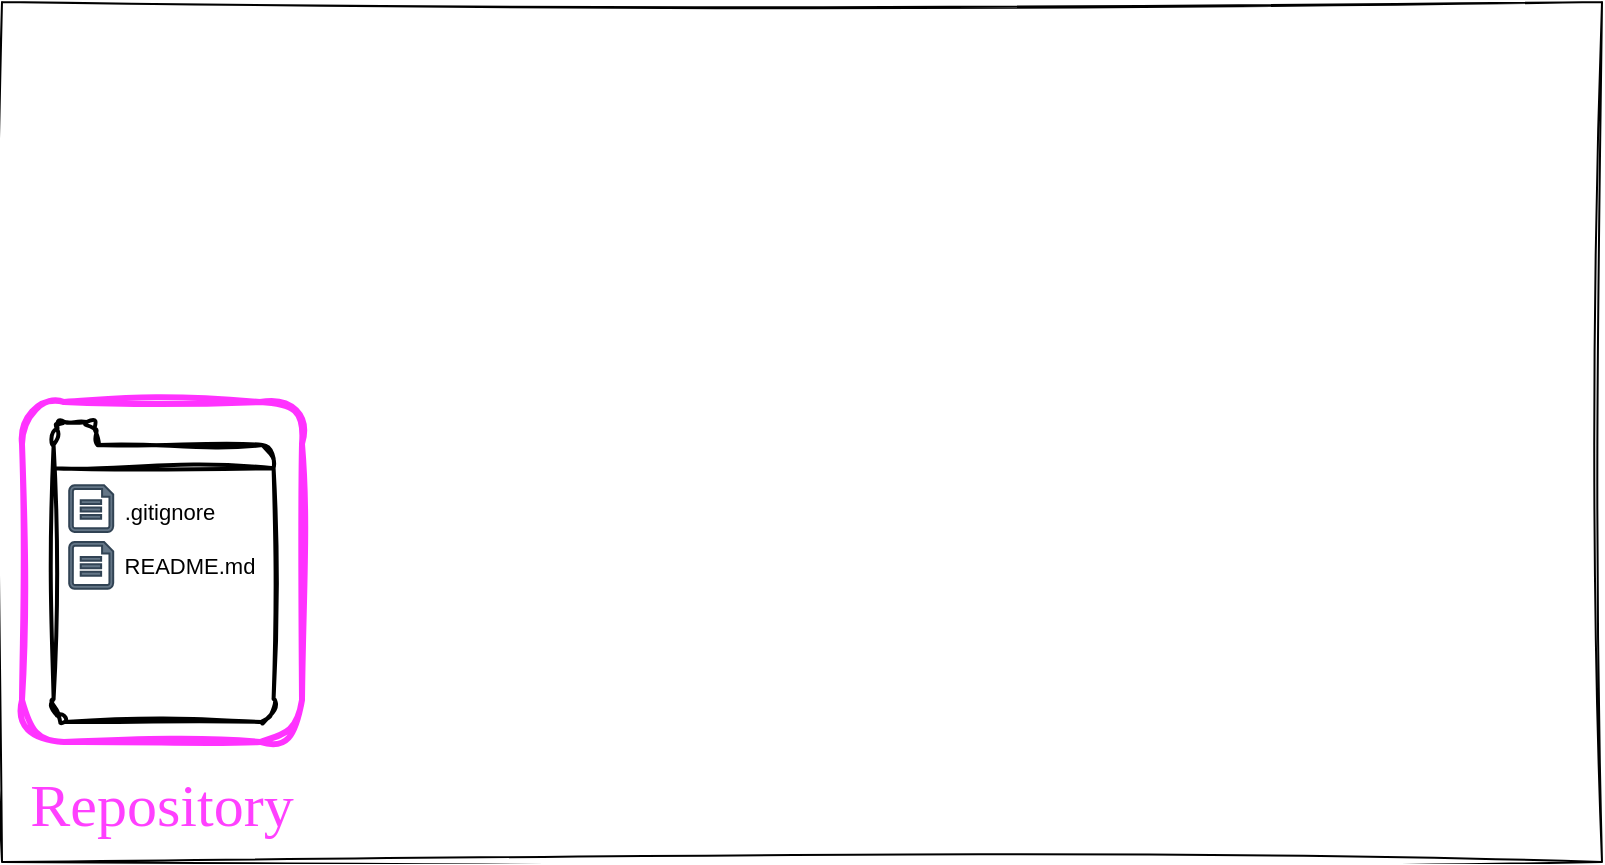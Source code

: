<mxfile version="24.7.17">
  <diagram name="Page-1" id="yMOp3txGU8GjzoFIvgic">
    <mxGraphModel dx="1434" dy="822" grid="1" gridSize="10" guides="1" tooltips="1" connect="1" arrows="1" fold="1" page="1" pageScale="1" pageWidth="827" pageHeight="1169" math="0" shadow="0">
      <root>
        <mxCell id="0" />
        <object label="Step 9: commit message" id="ukLrMctXmGFwFIPji665-105">
          <mxCell parent="0" visible="0" />
        </object>
        <mxCell id="ukLrMctXmGFwFIPji665-157" value="&lt;div&gt;commit&lt;/div&gt;" style="ellipse;whiteSpace=wrap;html=1;fillColor=#d5e8d4;strokeColor=#82b366;strokeWidth=3;sketch=1;curveFitting=1;jiggle=2;" parent="ukLrMctXmGFwFIPji665-105" vertex="1">
          <mxGeometry x="675" y="160" width="50" height="50" as="geometry" />
        </mxCell>
        <mxCell id="ukLrMctXmGFwFIPji665-158" value="Diagramme überarbeiten" style="shape=callout;whiteSpace=wrap;html=1;perimeter=calloutPerimeter;fontFamily=Helvetica;fontSize=11;fontColor=default;labelBackgroundColor=default;position2=0.5;base=20;sketch=1;curveFitting=1;jiggle=2;" parent="ukLrMctXmGFwFIPji665-105" vertex="1">
          <mxGeometry x="640" y="90" width="128" height="60" as="geometry" />
        </mxCell>
        <mxCell id="ukLrMctXmGFwFIPji665-159" style="edgeStyle=orthogonalEdgeStyle;shape=connector;rounded=0;sketch=1;jiggle=2;curveFitting=1;orthogonalLoop=1;jettySize=auto;html=1;entryX=0;entryY=0.5;entryDx=0;entryDy=0;strokeColor=default;strokeWidth=2;align=center;verticalAlign=middle;fontFamily=Helvetica;fontSize=11;fontColor=default;labelBackgroundColor=default;startArrow=none;startFill=0;endArrow=classicThin;endFill=1;" parent="ukLrMctXmGFwFIPji665-105" edge="1">
          <mxGeometry relative="1" as="geometry">
            <mxPoint x="525" y="185" as="sourcePoint" />
            <mxPoint x="675" y="185" as="targetPoint" />
          </mxGeometry>
        </mxCell>
        <object label="Step 8: edit plots" id="ukLrMctXmGFwFIPji665-106">
          <mxCell parent="0" visible="0" />
        </object>
        <mxCell id="ukLrMctXmGFwFIPji665-148" value="" style="html=1;verticalLabelPosition=bottom;align=center;labelBackgroundColor=#ffffff;verticalAlign=top;strokeWidth=2;shadow=0;dashed=0;shape=mxgraph.ios7.icons.folder;fontFamily=Helvetica;fontSize=11;sketch=1;curveFitting=1;jiggle=2;" parent="ukLrMctXmGFwFIPji665-106" vertex="1">
          <mxGeometry x="645" y="230" width="110" height="150" as="geometry" />
        </mxCell>
        <mxCell id="ukLrMctXmGFwFIPji665-149" value=".gitignore" style="text;html=1;align=center;verticalAlign=middle;whiteSpace=wrap;rounded=0;fontFamily=Helvetica;fontSize=11;fontColor=default;labelBackgroundColor=default;" parent="ukLrMctXmGFwFIPji665-106" vertex="1">
          <mxGeometry x="672.8" y="260" width="60" height="30" as="geometry" />
        </mxCell>
        <mxCell id="ukLrMctXmGFwFIPji665-150" value="&lt;div&gt;README.md&lt;/div&gt;" style="text;html=1;align=center;verticalAlign=middle;whiteSpace=wrap;rounded=0;fontFamily=Helvetica;fontSize=11;fontColor=default;labelBackgroundColor=default;" parent="ukLrMctXmGFwFIPji665-106" vertex="1">
          <mxGeometry x="683" y="286.7" width="60" height="30" as="geometry" />
        </mxCell>
        <mxCell id="ukLrMctXmGFwFIPji665-151" value="" style="sketch=0;aspect=fixed;pointerEvents=1;shadow=0;dashed=0;html=1;strokeColor=#314354;labelPosition=center;verticalLabelPosition=bottom;verticalAlign=top;align=center;fillColor=#647687;shape=mxgraph.azure.file;fontFamily=Helvetica;fontSize=11;fontColor=#ffffff;labelBackgroundColor=default;" parent="ukLrMctXmGFwFIPji665-106" vertex="1">
          <mxGeometry x="652.8" y="261.59" width="22" height="23.41" as="geometry" />
        </mxCell>
        <mxCell id="ukLrMctXmGFwFIPji665-152" value="" style="sketch=0;aspect=fixed;pointerEvents=1;shadow=0;dashed=0;html=1;strokeColor=#314354;labelPosition=center;verticalLabelPosition=bottom;verticalAlign=top;align=center;fillColor=#647687;shape=mxgraph.azure.file;fontFamily=Helvetica;fontSize=11;fontColor=#ffffff;labelBackgroundColor=default;" parent="ukLrMctXmGFwFIPji665-106" vertex="1">
          <mxGeometry x="652.8" y="290" width="22" height="23.4" as="geometry" />
        </mxCell>
        <mxCell id="ukLrMctXmGFwFIPji665-153" value="" style="sketch=0;aspect=fixed;pointerEvents=1;shadow=0;dashed=0;html=1;strokeColor=#314354;labelPosition=center;verticalLabelPosition=bottom;verticalAlign=top;align=center;fillColor=#647687;shape=mxgraph.azure.file;fontFamily=Helvetica;fontSize=11;fontColor=#ffffff;labelBackgroundColor=default;" parent="ukLrMctXmGFwFIPji665-106" vertex="1">
          <mxGeometry x="652.8" y="317.4" width="22" height="23.4" as="geometry" />
        </mxCell>
        <mxCell id="ukLrMctXmGFwFIPji665-154" value="&lt;div&gt;daten.csv&lt;/div&gt;" style="text;html=1;align=center;verticalAlign=middle;whiteSpace=wrap;rounded=0;fontFamily=Helvetica;fontSize=11;fontColor=default;labelBackgroundColor=default;" parent="ukLrMctXmGFwFIPji665-106" vertex="1">
          <mxGeometry x="674.8" y="311.5" width="60" height="33.3" as="geometry" />
        </mxCell>
        <mxCell id="ukLrMctXmGFwFIPji665-155" value="" style="sketch=0;aspect=fixed;pointerEvents=1;shadow=0;dashed=0;html=1;strokeColor=#314354;labelPosition=center;verticalLabelPosition=bottom;verticalAlign=top;align=center;fillColor=#647687;shape=mxgraph.azure.file;fontFamily=Helvetica;fontSize=11;fontColor=#ffffff;labelBackgroundColor=default;" parent="ukLrMctXmGFwFIPji665-106" vertex="1">
          <mxGeometry x="652.8" y="344.8" width="22" height="23.4" as="geometry" />
        </mxCell>
        <mxCell id="ukLrMctXmGFwFIPji665-156" value="&lt;div&gt;analyse.qmd&lt;/div&gt;" style="text;html=1;align=center;verticalAlign=middle;whiteSpace=wrap;rounded=0;fontFamily=Helvetica;fontSize=11;fontColor=default;labelBackgroundColor=default;fontStyle=1" parent="ukLrMctXmGFwFIPji665-106" vertex="1">
          <mxGeometry x="684" y="339.85" width="60" height="33.3" as="geometry" />
        </mxCell>
        <object label="Step 7: commit message" id="ukLrMctXmGFwFIPji665-107">
          <mxCell parent="0" visible="0" />
        </object>
        <mxCell id="ukLrMctXmGFwFIPji665-145" style="edgeStyle=orthogonalEdgeStyle;shape=connector;rounded=0;sketch=1;jiggle=2;curveFitting=1;orthogonalLoop=1;jettySize=auto;html=1;entryX=0;entryY=0.5;entryDx=0;entryDy=0;strokeColor=default;strokeWidth=2;align=center;verticalAlign=middle;fontFamily=Helvetica;fontSize=11;fontColor=default;labelBackgroundColor=default;startArrow=none;startFill=0;endArrow=classicThin;endFill=1;" parent="ukLrMctXmGFwFIPji665-107" target="ukLrMctXmGFwFIPji665-146" edge="1">
          <mxGeometry relative="1" as="geometry">
            <mxPoint x="325" y="185" as="sourcePoint" />
          </mxGeometry>
        </mxCell>
        <mxCell id="ukLrMctXmGFwFIPji665-146" value="commit" style="ellipse;whiteSpace=wrap;html=1;fillColor=#d5e8d4;strokeColor=#82b366;strokeWidth=3;sketch=1;curveFitting=1;jiggle=2;" parent="ukLrMctXmGFwFIPji665-107" vertex="1">
          <mxGeometry x="475" y="160" width="50" height="50" as="geometry" />
        </mxCell>
        <mxCell id="ukLrMctXmGFwFIPji665-147" value="Datenanalyse starten" style="shape=callout;whiteSpace=wrap;html=1;perimeter=calloutPerimeter;fontFamily=Helvetica;fontSize=11;fontColor=default;labelBackgroundColor=default;position2=0.5;base=20;sketch=1;curveFitting=1;jiggle=2;" parent="ukLrMctXmGFwFIPji665-107" vertex="1">
          <mxGeometry x="442.8" y="90" width="127" height="60" as="geometry" />
        </mxCell>
        <object label="Step 6: daten analyse" id="ukLrMctXmGFwFIPji665-108">
          <mxCell parent="0" visible="0" />
        </object>
        <mxCell id="ukLrMctXmGFwFIPji665-136" value="" style="html=1;verticalLabelPosition=bottom;align=center;labelBackgroundColor=#ffffff;verticalAlign=top;strokeWidth=2;shadow=0;dashed=0;shape=mxgraph.ios7.icons.folder;fontFamily=Helvetica;fontSize=11;sketch=1;curveFitting=1;jiggle=2;" parent="ukLrMctXmGFwFIPji665-108" vertex="1">
          <mxGeometry x="445" y="230" width="110" height="150" as="geometry" />
        </mxCell>
        <mxCell id="ukLrMctXmGFwFIPji665-137" value=".gitignore" style="text;html=1;align=center;verticalAlign=middle;whiteSpace=wrap;rounded=0;fontFamily=Helvetica;fontSize=11;fontColor=default;labelBackgroundColor=default;" parent="ukLrMctXmGFwFIPji665-108" vertex="1">
          <mxGeometry x="472.8" y="260" width="60" height="30" as="geometry" />
        </mxCell>
        <mxCell id="ukLrMctXmGFwFIPji665-138" value="&lt;div&gt;README.md&lt;/div&gt;" style="text;html=1;align=center;verticalAlign=middle;whiteSpace=wrap;rounded=0;fontFamily=Helvetica;fontSize=11;fontColor=default;labelBackgroundColor=default;" parent="ukLrMctXmGFwFIPji665-108" vertex="1">
          <mxGeometry x="483" y="286.7" width="60" height="30" as="geometry" />
        </mxCell>
        <mxCell id="ukLrMctXmGFwFIPji665-139" value="" style="sketch=0;aspect=fixed;pointerEvents=1;shadow=0;dashed=0;html=1;strokeColor=#314354;labelPosition=center;verticalLabelPosition=bottom;verticalAlign=top;align=center;fillColor=#647687;shape=mxgraph.azure.file;fontFamily=Helvetica;fontSize=11;fontColor=#ffffff;labelBackgroundColor=default;" parent="ukLrMctXmGFwFIPji665-108" vertex="1">
          <mxGeometry x="452.8" y="261.59" width="22" height="23.41" as="geometry" />
        </mxCell>
        <mxCell id="ukLrMctXmGFwFIPji665-140" value="" style="sketch=0;aspect=fixed;pointerEvents=1;shadow=0;dashed=0;html=1;strokeColor=#314354;labelPosition=center;verticalLabelPosition=bottom;verticalAlign=top;align=center;fillColor=#647687;shape=mxgraph.azure.file;fontFamily=Helvetica;fontSize=11;fontColor=#ffffff;labelBackgroundColor=default;" parent="ukLrMctXmGFwFIPji665-108" vertex="1">
          <mxGeometry x="452.8" y="290" width="22" height="23.4" as="geometry" />
        </mxCell>
        <mxCell id="ukLrMctXmGFwFIPji665-141" value="" style="sketch=0;aspect=fixed;pointerEvents=1;shadow=0;dashed=0;html=1;strokeColor=#314354;labelPosition=center;verticalLabelPosition=bottom;verticalAlign=top;align=center;fillColor=#647687;shape=mxgraph.azure.file;fontFamily=Helvetica;fontSize=11;fontColor=#ffffff;labelBackgroundColor=default;" parent="ukLrMctXmGFwFIPji665-108" vertex="1">
          <mxGeometry x="452.8" y="317.4" width="22" height="23.4" as="geometry" />
        </mxCell>
        <mxCell id="ukLrMctXmGFwFIPji665-142" value="&lt;div&gt;daten.csv&lt;/div&gt;" style="text;html=1;align=center;verticalAlign=middle;whiteSpace=wrap;rounded=0;fontFamily=Helvetica;fontSize=11;fontColor=default;labelBackgroundColor=default;" parent="ukLrMctXmGFwFIPji665-108" vertex="1">
          <mxGeometry x="474.8" y="311.5" width="60" height="33.3" as="geometry" />
        </mxCell>
        <mxCell id="ukLrMctXmGFwFIPji665-143" value="" style="sketch=0;aspect=fixed;pointerEvents=1;shadow=0;dashed=0;html=1;strokeColor=#314354;labelPosition=center;verticalLabelPosition=bottom;verticalAlign=top;align=center;fillColor=#647687;shape=mxgraph.azure.file;fontFamily=Helvetica;fontSize=11;fontColor=#ffffff;labelBackgroundColor=default;" parent="ukLrMctXmGFwFIPji665-108" vertex="1">
          <mxGeometry x="452.8" y="344.8" width="22" height="23.4" as="geometry" />
        </mxCell>
        <mxCell id="ukLrMctXmGFwFIPji665-144" value="&lt;div&gt;analyse.qmd&lt;/div&gt;" style="text;html=1;align=center;verticalAlign=middle;whiteSpace=wrap;rounded=0;fontFamily=Helvetica;fontSize=11;fontColor=default;labelBackgroundColor=default;fontStyle=0" parent="ukLrMctXmGFwFIPji665-108" vertex="1">
          <mxGeometry x="481" y="339.85" width="60" height="33.3" as="geometry" />
        </mxCell>
        <object label="Step 5: commit data" id="ukLrMctXmGFwFIPji665-109">
          <mxCell parent="0" visible="0" />
        </object>
        <mxCell id="ukLrMctXmGFwFIPji665-133" style="edgeStyle=orthogonalEdgeStyle;shape=connector;rounded=0;orthogonalLoop=1;jettySize=auto;html=1;entryX=0;entryY=0.5;entryDx=0;entryDy=0;strokeColor=default;strokeWidth=2;align=center;verticalAlign=middle;fontFamily=Helvetica;fontSize=11;fontColor=default;labelBackgroundColor=default;endArrow=classicThin;endFill=1;startArrow=none;startFill=0;sketch=1;curveFitting=1;jiggle=2;" parent="ukLrMctXmGFwFIPji665-109" target="ukLrMctXmGFwFIPji665-134" edge="1">
          <mxGeometry relative="1" as="geometry">
            <mxPoint x="125" y="185" as="sourcePoint" />
          </mxGeometry>
        </mxCell>
        <mxCell id="ukLrMctXmGFwFIPji665-134" value="&lt;div&gt;commit&lt;/div&gt;" style="ellipse;whiteSpace=wrap;html=1;fillColor=#d5e8d4;strokeColor=#82b366;strokeWidth=3;sketch=1;curveFitting=1;jiggle=2;" parent="ukLrMctXmGFwFIPji665-109" vertex="1">
          <mxGeometry x="275" y="160" width="50" height="50" as="geometry" />
        </mxCell>
        <mxCell id="ukLrMctXmGFwFIPji665-135" value="Daten hinzfügen" style="shape=callout;whiteSpace=wrap;html=1;perimeter=calloutPerimeter;fontFamily=Helvetica;fontSize=11;fontColor=default;labelBackgroundColor=default;position2=0.5;base=20;sketch=1;curveFitting=1;jiggle=2;" parent="ukLrMctXmGFwFIPji665-109" vertex="1">
          <mxGeometry x="242.8" y="90" width="127" height="60" as="geometry" />
        </mxCell>
        <object label="Step 4: add data" id="ukLrMctXmGFwFIPji665-110">
          <mxCell parent="0" visible="0" />
        </object>
        <mxCell id="ukLrMctXmGFwFIPji665-122" value="" style="html=1;verticalLabelPosition=bottom;align=center;labelBackgroundColor=#ffffff;verticalAlign=top;strokeWidth=2;shadow=0;dashed=0;shape=mxgraph.ios7.icons.folder;fontFamily=Helvetica;fontSize=11;sketch=1;curveFitting=1;jiggle=2;" parent="ukLrMctXmGFwFIPji665-110" vertex="1">
          <mxGeometry x="245" y="230" width="110" height="150" as="geometry" />
        </mxCell>
        <mxCell id="ukLrMctXmGFwFIPji665-123" value=".gitignore" style="text;html=1;align=center;verticalAlign=middle;whiteSpace=wrap;rounded=0;fontFamily=Helvetica;fontSize=11;fontColor=default;labelBackgroundColor=default;" parent="ukLrMctXmGFwFIPji665-110" vertex="1">
          <mxGeometry x="272.8" y="260" width="60" height="30" as="geometry" />
        </mxCell>
        <mxCell id="ukLrMctXmGFwFIPji665-124" value="&lt;div&gt;README.md&lt;/div&gt;" style="text;html=1;align=center;verticalAlign=middle;whiteSpace=wrap;rounded=0;fontFamily=Helvetica;fontSize=11;fontColor=default;labelBackgroundColor=default;" parent="ukLrMctXmGFwFIPji665-110" vertex="1">
          <mxGeometry x="283" y="286.7" width="60" height="30" as="geometry" />
        </mxCell>
        <mxCell id="ukLrMctXmGFwFIPji665-125" value="" style="sketch=0;aspect=fixed;pointerEvents=1;shadow=0;dashed=0;html=1;strokeColor=#314354;labelPosition=center;verticalLabelPosition=bottom;verticalAlign=top;align=center;fillColor=#647687;shape=mxgraph.azure.file;fontFamily=Helvetica;fontSize=11;fontColor=#ffffff;labelBackgroundColor=default;" parent="ukLrMctXmGFwFIPji665-110" vertex="1">
          <mxGeometry x="252.8" y="261.59" width="22" height="23.41" as="geometry" />
        </mxCell>
        <mxCell id="ukLrMctXmGFwFIPji665-126" value="" style="sketch=0;aspect=fixed;pointerEvents=1;shadow=0;dashed=0;html=1;strokeColor=#314354;labelPosition=center;verticalLabelPosition=bottom;verticalAlign=top;align=center;fillColor=#647687;shape=mxgraph.azure.file;fontFamily=Helvetica;fontSize=11;fontColor=#ffffff;labelBackgroundColor=default;" parent="ukLrMctXmGFwFIPji665-110" vertex="1">
          <mxGeometry x="252.8" y="290" width="22" height="23.4" as="geometry" />
        </mxCell>
        <mxCell id="ukLrMctXmGFwFIPji665-127" value="" style="sketch=0;aspect=fixed;pointerEvents=1;shadow=0;dashed=0;html=1;strokeColor=#314354;labelPosition=center;verticalLabelPosition=bottom;verticalAlign=top;align=center;fillColor=#647687;shape=mxgraph.azure.file;fontFamily=Helvetica;fontSize=11;fontColor=#ffffff;labelBackgroundColor=default;" parent="ukLrMctXmGFwFIPji665-110" vertex="1">
          <mxGeometry x="252.8" y="317.4" width="22" height="23.4" as="geometry" />
        </mxCell>
        <mxCell id="ukLrMctXmGFwFIPji665-128" value="&lt;div&gt;daten.csv&lt;/div&gt;" style="text;html=1;align=center;verticalAlign=middle;whiteSpace=wrap;rounded=0;fontFamily=Helvetica;fontSize=11;fontColor=default;labelBackgroundColor=default;" parent="ukLrMctXmGFwFIPji665-110" vertex="1">
          <mxGeometry x="276.0" y="311.5" width="60" height="33.3" as="geometry" />
        </mxCell>
        <mxCell id="ukLrMctXmGFwFIPji665-129" value="" style="text;html=1;align=center;verticalAlign=middle;whiteSpace=wrap;rounded=0;fontFamily=Helvetica;fontSize=11;fontColor=default;labelBackgroundColor=default;fontStyle=0" parent="ukLrMctXmGFwFIPji665-110" vertex="1">
          <mxGeometry x="281" y="339.85" width="60" height="33.3" as="geometry" />
        </mxCell>
        <object label="Step 3: commit message" id="ukLrMctXmGFwFIPji665-111">
          <mxCell style="" parent="0" visible="0" />
        </object>
        <mxCell id="ukLrMctXmGFwFIPji665-119" value="" style="rounded=1;whiteSpace=wrap;html=1;fontFamily=Helvetica;fontSize=11;fontColor=default;labelBackgroundColor=default;fillColor=none;strokeColor=#FF8000;strokeWidth=3;sketch=1;curveFitting=1;jiggle=2;" parent="ukLrMctXmGFwFIPji665-111" vertex="1">
          <mxGeometry x="30" y="84" width="160" height="70" as="geometry" />
        </mxCell>
        <mxCell id="ukLrMctXmGFwFIPji665-120" value="Commit message" style="text;html=1;align=center;verticalAlign=middle;rounded=0;fontFamily=Cabin Sketch;fontSize=30;fontColor=#ff9300;labelBackgroundColor=none;fontSource=https%3A%2F%2Ffonts.googleapis.com%2Fcss%3Ffamily%3DCabin%2BSketch;spacing=0;" parent="ukLrMctXmGFwFIPji665-111" vertex="1">
          <mxGeometry x="45.8" y="20" width="180" height="50" as="geometry" />
        </mxCell>
        <mxCell id="ukLrMctXmGFwFIPji665-121" value="Repository erstellen" style="shape=callout;whiteSpace=wrap;html=1;perimeter=calloutPerimeter;fontFamily=Helvetica;fontSize=11;fontColor=default;labelBackgroundColor=default;position2=0.5;base=20;sketch=1;curveFitting=1;jiggle=2;" parent="ukLrMctXmGFwFIPji665-111" vertex="1">
          <mxGeometry x="45.8" y="90" width="127" height="60" as="geometry" />
        </mxCell>
        <object label="Step 2: make a commit" id="ukLrMctXmGFwFIPji665-112">
          <mxCell parent="0" visible="0" />
        </object>
        <mxCell id="ukLrMctXmGFwFIPji665-118" value="commit" style="ellipse;whiteSpace=wrap;html=1;fillColor=#d5e8d4;strokeColor=#82b366;strokeWidth=3;sketch=1;curveFitting=1;jiggle=2;" parent="ukLrMctXmGFwFIPji665-112" vertex="1">
          <mxGeometry x="75" y="160" width="50" height="50" as="geometry" />
        </mxCell>
        <object label="Step 1: create repo" id="ukLrMctXmGFwFIPji665-113">
          <mxCell parent="0" />
        </object>
        <mxCell id="ukLrMctXmGFwFIPji665-115" value="" style="rounded=1;whiteSpace=wrap;html=1;fontFamily=Helvetica;fontSize=11;fontColor=default;labelBackgroundColor=default;fillColor=none;strokeColor=#FF33FF;strokeWidth=3;sketch=1;curveFitting=1;jiggle=2;" parent="ukLrMctXmGFwFIPji665-113" vertex="1">
          <mxGeometry x="30" y="220" width="140" height="170" as="geometry" />
        </mxCell>
        <mxCell id="ukLrMctXmGFwFIPji665-116" value="Repository" style="text;html=1;align=center;verticalAlign=middle;whiteSpace=wrap;rounded=0;fontFamily=Cabin Sketch;fontSize=30;fontColor=#ff40ff;labelBackgroundColor=none;fontSource=https%3A%2F%2Ffonts.googleapis.com%2Fcss%3Ffamily%3DCabin%2BSketch;" parent="ukLrMctXmGFwFIPji665-113" vertex="1">
          <mxGeometry x="22.4" y="396" width="156.4" height="50" as="geometry" />
        </mxCell>
        <mxCell id="eGnhwK2kcuTsQrjjZ_P1-6" value="" style="group" vertex="1" connectable="0" parent="ukLrMctXmGFwFIPji665-113">
          <mxGeometry x="45.8" y="230" width="110.0" height="150" as="geometry" />
        </mxCell>
        <mxCell id="eGnhwK2kcuTsQrjjZ_P1-7" value="" style="html=1;verticalLabelPosition=bottom;align=center;labelBackgroundColor=#ffffff;verticalAlign=top;strokeWidth=2;shadow=0;dashed=0;shape=mxgraph.ios7.icons.folder;fontFamily=Helvetica;fontSize=11;sketch=1;curveFitting=1;jiggle=2;" vertex="1" parent="eGnhwK2kcuTsQrjjZ_P1-6">
          <mxGeometry width="110" height="150" as="geometry" />
        </mxCell>
        <mxCell id="eGnhwK2kcuTsQrjjZ_P1-8" value=".gitignore" style="text;html=1;align=center;verticalAlign=middle;whiteSpace=wrap;rounded=0;fontFamily=Helvetica;fontSize=11;fontColor=default;labelBackgroundColor=default;" vertex="1" parent="eGnhwK2kcuTsQrjjZ_P1-6">
          <mxGeometry x="27.8" y="30" width="60" height="30" as="geometry" />
        </mxCell>
        <mxCell id="eGnhwK2kcuTsQrjjZ_P1-9" value="&lt;div&gt;README.md&lt;/div&gt;" style="text;html=1;align=center;verticalAlign=middle;whiteSpace=wrap;rounded=0;fontFamily=Helvetica;fontSize=11;fontColor=default;labelBackgroundColor=default;" vertex="1" parent="eGnhwK2kcuTsQrjjZ_P1-6">
          <mxGeometry x="38" y="56.7" width="60" height="30" as="geometry" />
        </mxCell>
        <mxCell id="eGnhwK2kcuTsQrjjZ_P1-10" value="" style="sketch=0;aspect=fixed;pointerEvents=1;shadow=0;dashed=0;html=1;strokeColor=#314354;labelPosition=center;verticalLabelPosition=bottom;verticalAlign=top;align=center;fillColor=#647687;shape=mxgraph.azure.file;fontFamily=Helvetica;fontSize=11;fontColor=#ffffff;labelBackgroundColor=default;" vertex="1" parent="eGnhwK2kcuTsQrjjZ_P1-6">
          <mxGeometry x="7.8" y="31.59" width="22" height="23.41" as="geometry" />
        </mxCell>
        <mxCell id="eGnhwK2kcuTsQrjjZ_P1-11" value="" style="sketch=0;aspect=fixed;pointerEvents=1;shadow=0;dashed=0;html=1;strokeColor=#314354;labelPosition=center;verticalLabelPosition=bottom;verticalAlign=top;align=center;fillColor=#647687;shape=mxgraph.azure.file;fontFamily=Helvetica;fontSize=11;fontColor=#ffffff;labelBackgroundColor=default;" vertex="1" parent="eGnhwK2kcuTsQrjjZ_P1-6">
          <mxGeometry x="7.8" y="60" width="22" height="23.4" as="geometry" />
        </mxCell>
        <mxCell id="1" style="" parent="0" />
        <mxCell id="eGnhwK2kcuTsQrjjZ_P1-4" value="" style="rounded=0;whiteSpace=wrap;html=1;sketch=1;curveFitting=1;jiggle=2;fillColor=none;" vertex="1" parent="1">
          <mxGeometry x="20" y="20" width="800" height="430" as="geometry" />
        </mxCell>
      </root>
    </mxGraphModel>
  </diagram>
</mxfile>
